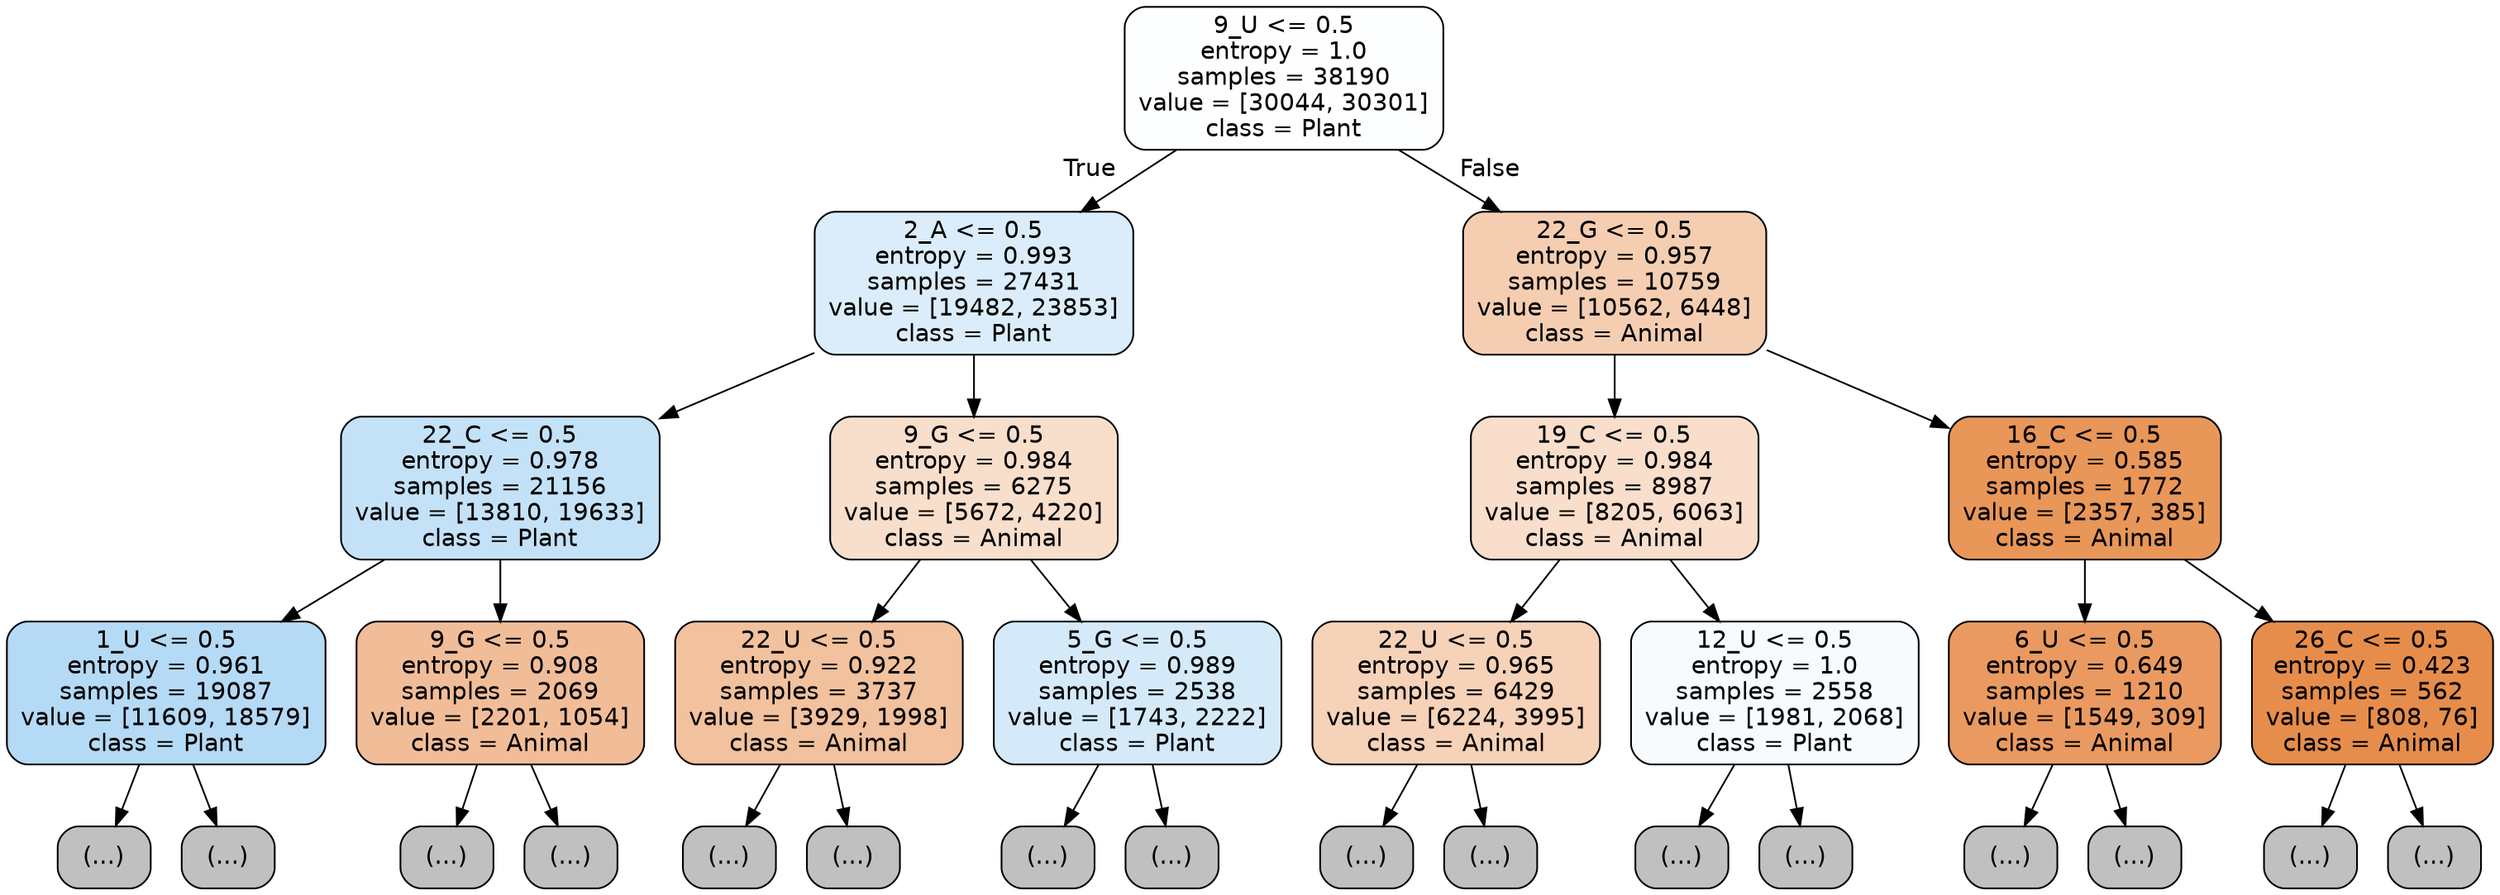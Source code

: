 digraph Tree {
node [shape=box, style="filled, rounded", color="black", fontname="helvetica"] ;
edge [fontname="helvetica"] ;
0 [label="9_U <= 0.5\nentropy = 1.0\nsamples = 38190\nvalue = [30044, 30301]\nclass = Plant", fillcolor="#fdfeff"] ;
1 [label="2_A <= 0.5\nentropy = 0.993\nsamples = 27431\nvalue = [19482, 23853]\nclass = Plant", fillcolor="#dbedfa"] ;
0 -> 1 [labeldistance=2.5, labelangle=45, headlabel="True"] ;
2 [label="22_C <= 0.5\nentropy = 0.978\nsamples = 21156\nvalue = [13810, 19633]\nclass = Plant", fillcolor="#c4e2f7"] ;
1 -> 2 ;
3 [label="1_U <= 0.5\nentropy = 0.961\nsamples = 19087\nvalue = [11609, 18579]\nclass = Plant", fillcolor="#b5daf5"] ;
2 -> 3 ;
4 [label="(...)", fillcolor="#C0C0C0"] ;
3 -> 4 ;
4295 [label="(...)", fillcolor="#C0C0C0"] ;
3 -> 4295 ;
8056 [label="9_G <= 0.5\nentropy = 0.908\nsamples = 2069\nvalue = [2201, 1054]\nclass = Animal", fillcolor="#f1bd98"] ;
2 -> 8056 ;
8057 [label="(...)", fillcolor="#C0C0C0"] ;
8056 -> 8057 ;
8714 [label="(...)", fillcolor="#C0C0C0"] ;
8056 -> 8714 ;
9077 [label="9_G <= 0.5\nentropy = 0.984\nsamples = 6275\nvalue = [5672, 4220]\nclass = Animal", fillcolor="#f8dfcc"] ;
1 -> 9077 ;
9078 [label="22_U <= 0.5\nentropy = 0.922\nsamples = 3737\nvalue = [3929, 1998]\nclass = Animal", fillcolor="#f2c19e"] ;
9077 -> 9078 ;
9079 [label="(...)", fillcolor="#C0C0C0"] ;
9078 -> 9079 ;
10778 [label="(...)", fillcolor="#C0C0C0"] ;
9078 -> 10778 ;
11013 [label="5_G <= 0.5\nentropy = 0.989\nsamples = 2538\nvalue = [1743, 2222]\nclass = Plant", fillcolor="#d4eaf9"] ;
9077 -> 11013 ;
11014 [label="(...)", fillcolor="#C0C0C0"] ;
11013 -> 11014 ;
11801 [label="(...)", fillcolor="#C0C0C0"] ;
11013 -> 11801 ;
12088 [label="22_G <= 0.5\nentropy = 0.957\nsamples = 10759\nvalue = [10562, 6448]\nclass = Animal", fillcolor="#f5ceb2"] ;
0 -> 12088 [labeldistance=2.5, labelangle=-45, headlabel="False"] ;
12089 [label="19_C <= 0.5\nentropy = 0.984\nsamples = 8987\nvalue = [8205, 6063]\nclass = Animal", fillcolor="#f8decb"] ;
12088 -> 12089 ;
12090 [label="22_U <= 0.5\nentropy = 0.965\nsamples = 6429\nvalue = [6224, 3995]\nclass = Animal", fillcolor="#f6d2b8"] ;
12089 -> 12090 ;
12091 [label="(...)", fillcolor="#C0C0C0"] ;
12090 -> 12091 ;
14860 [label="(...)", fillcolor="#C0C0C0"] ;
12090 -> 14860 ;
15295 [label="12_U <= 0.5\nentropy = 1.0\nsamples = 2558\nvalue = [1981, 2068]\nclass = Plant", fillcolor="#f7fbfe"] ;
12089 -> 15295 ;
15296 [label="(...)", fillcolor="#C0C0C0"] ;
15295 -> 15296 ;
16089 [label="(...)", fillcolor="#C0C0C0"] ;
15295 -> 16089 ;
16424 [label="16_C <= 0.5\nentropy = 0.585\nsamples = 1772\nvalue = [2357, 385]\nclass = Animal", fillcolor="#e99659"] ;
12088 -> 16424 ;
16425 [label="6_U <= 0.5\nentropy = 0.649\nsamples = 1210\nvalue = [1549, 309]\nclass = Animal", fillcolor="#ea9a60"] ;
16424 -> 16425 ;
16426 [label="(...)", fillcolor="#C0C0C0"] ;
16425 -> 16426 ;
16731 [label="(...)", fillcolor="#C0C0C0"] ;
16425 -> 16731 ;
16878 [label="26_C <= 0.5\nentropy = 0.423\nsamples = 562\nvalue = [808, 76]\nclass = Animal", fillcolor="#e78d4c"] ;
16424 -> 16878 ;
16879 [label="(...)", fillcolor="#C0C0C0"] ;
16878 -> 16879 ;
17002 [label="(...)", fillcolor="#C0C0C0"] ;
16878 -> 17002 ;
}